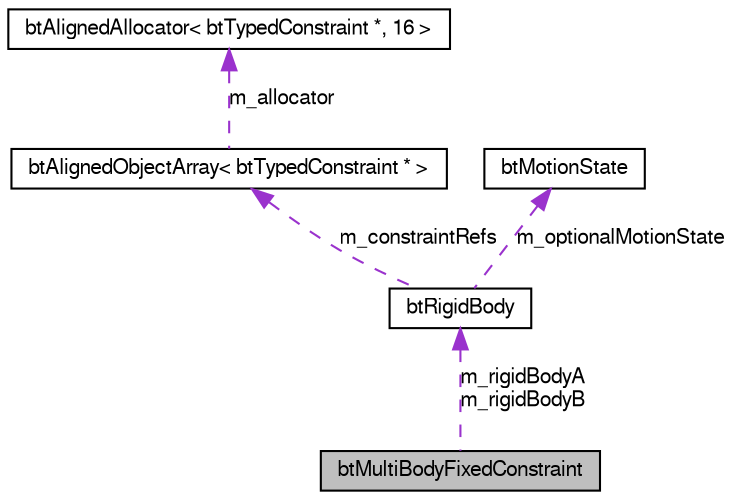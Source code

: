 digraph G
{
  bgcolor="transparent";
  edge [fontname="FreeSans",fontsize=10,labelfontname="FreeSans",labelfontsize=10];
  node [fontname="FreeSans",fontsize=10,shape=record];
  Node1 [label="btMultiBodyFixedConstraint",height=0.2,width=0.4,color="black", fillcolor="grey75", style="filled" fontcolor="black"];
  Node2 -> Node1 [dir=back,color="darkorchid3",fontsize=10,style="dashed",label="m_rigidBodyA\nm_rigidBodyB"];
  Node2 [label="btRigidBody",height=0.2,width=0.4,color="black",URL="$classbt_rigid_body.html"];
  Node3 -> Node2 [dir=back,color="darkorchid3",fontsize=10,style="dashed",label="m_constraintRefs"];
  Node3 [label="btAlignedObjectArray\< btTypedConstraint * \>",height=0.2,width=0.4,color="black",URL="$classbt_aligned_object_array.html"];
  Node4 -> Node3 [dir=back,color="darkorchid3",fontsize=10,style="dashed",label="m_allocator"];
  Node4 [label="btAlignedAllocator\< btTypedConstraint *, 16 \>",height=0.2,width=0.4,color="black",URL="$classbt_aligned_allocator.html"];
  Node5 -> Node2 [dir=back,color="darkorchid3",fontsize=10,style="dashed",label="m_optionalMotionState"];
  Node5 [label="btMotionState",height=0.2,width=0.4,color="black",URL="$classbt_motion_state.html"];
}
